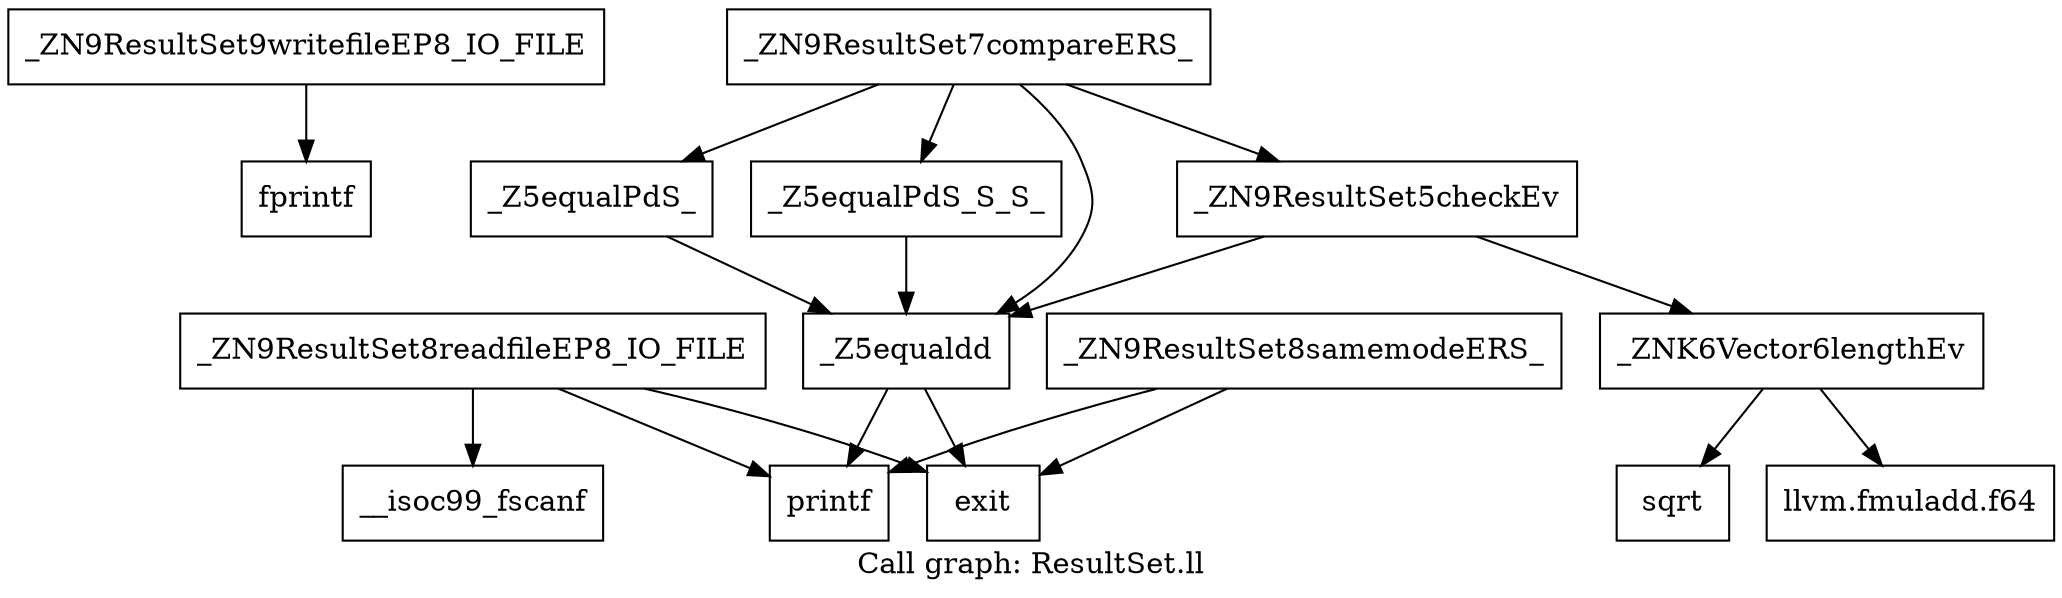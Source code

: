 digraph "Call graph: ResultSet.ll" {
	label="Call graph: ResultSet.ll";

	Node0x561bd680d2d0 [shape=record,label="{_ZN9ResultSet9writefileEP8_IO_FILE}"];
	Node0x561bd680d2d0 -> Node0x561bd6850390;
	Node0x561bd6850390 [shape=record,label="{fprintf}"];
	Node0x561bd6854850 [shape=record,label="{_ZN9ResultSet8readfileEP8_IO_FILE}"];
	Node0x561bd6854850 -> Node0x561bd6855b10;
	Node0x561bd6854850 -> Node0x561bd6857530;
	Node0x561bd6854850 -> Node0x561bd6856830;
	Node0x561bd685dd00 [shape=record,label="{_ZN9ResultSet5checkEv}"];
	Node0x561bd685dd00 -> Node0x561bd6864510;
	Node0x561bd685dd00 -> Node0x561bd685a410;
	Node0x561bd6855b10 [shape=record,label="{__isoc99_fscanf}"];
	Node0x561bd6856830 [shape=record,label="{printf}"];
	Node0x561bd6857530 [shape=record,label="{exit}"];
	Node0x561bd685a410 [shape=record,label="{_Z5equaldd}"];
	Node0x561bd685a410 -> Node0x561bd6856830;
	Node0x561bd685a410 -> Node0x561bd6857530;
	Node0x561bd685bd00 [shape=record,label="{_Z5equalPdS_}"];
	Node0x561bd685bd00 -> Node0x561bd685a410;
	Node0x561bd685c360 [shape=record,label="{_Z5equalPdS_S_S_}"];
	Node0x561bd685c360 -> Node0x561bd685a410;
	Node0x561bd6864510 [shape=record,label="{_ZNK6Vector6lengthEv}"];
	Node0x561bd6864510 -> Node0x561bd68594b0;
	Node0x561bd6864510 -> Node0x561bd6863530;
	Node0x561bd6863840 [shape=record,label="{_ZN9ResultSet8samemodeERS_}"];
	Node0x561bd6863840 -> Node0x561bd6856830;
	Node0x561bd6863840 -> Node0x561bd6857530;
	Node0x561bd6863ad0 [shape=record,label="{_ZN9ResultSet7compareERS_}"];
	Node0x561bd6863ad0 -> Node0x561bd685dd00;
	Node0x561bd6863ad0 -> Node0x561bd685bd00;
	Node0x561bd6863ad0 -> Node0x561bd685a410;
	Node0x561bd6863ad0 -> Node0x561bd685c360;
	Node0x561bd6863530 [shape=record,label="{sqrt}"];
	Node0x561bd68594b0 [shape=record,label="{llvm.fmuladd.f64}"];
}
